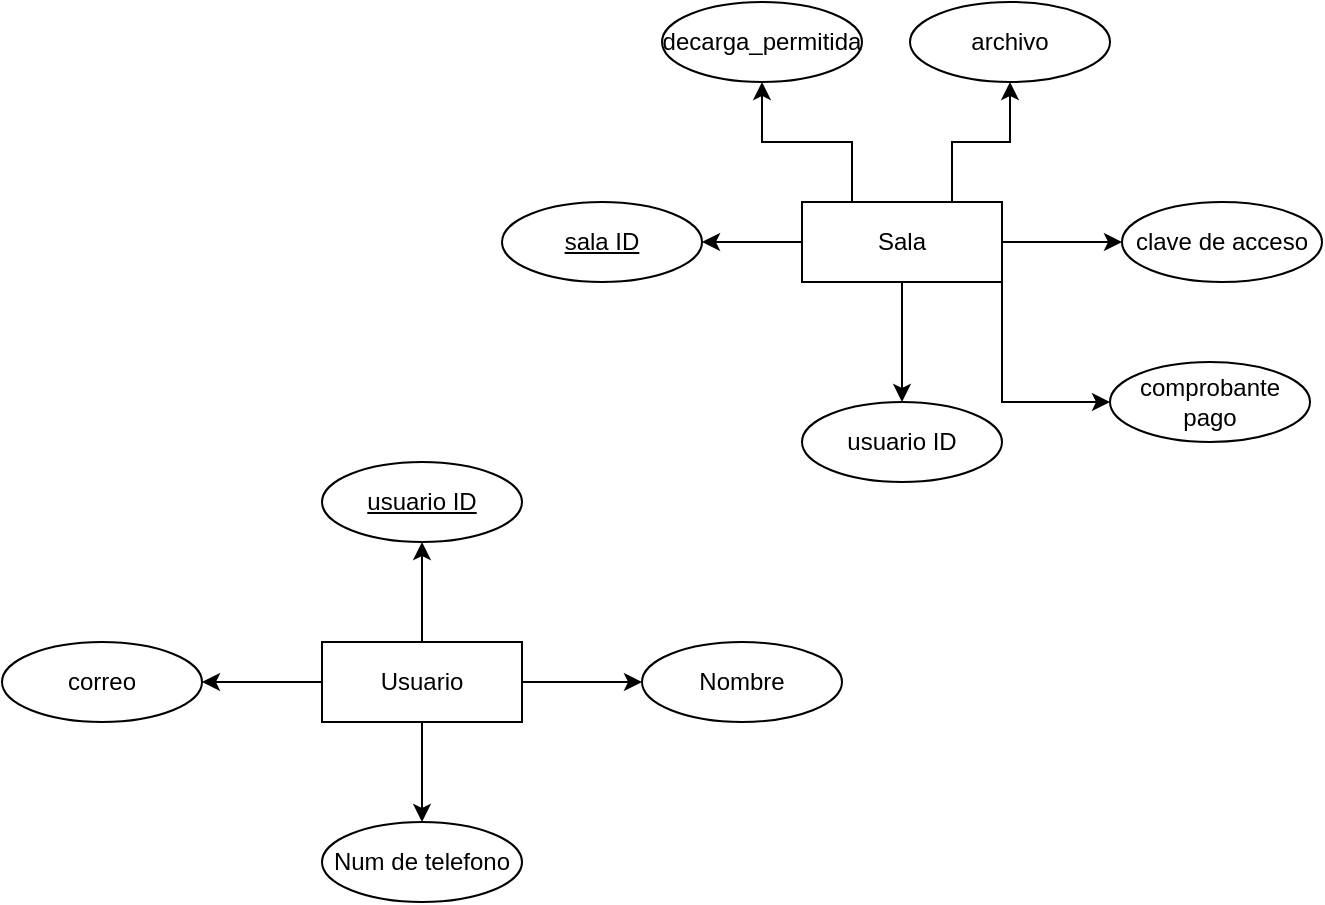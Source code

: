 <mxfile version="23.1.8" type="github">
  <diagram name="Página-1" id="bhvhz-DQcpxt4AfP02av">
    <mxGraphModel dx="1699" dy="447" grid="1" gridSize="10" guides="1" tooltips="1" connect="1" arrows="1" fold="1" page="1" pageScale="1" pageWidth="827" pageHeight="1169" math="0" shadow="0">
      <root>
        <mxCell id="0" />
        <mxCell id="1" parent="0" />
        <mxCell id="-wgwqUzrmiWu70D6c5Yp-5" style="edgeStyle=orthogonalEdgeStyle;rounded=0;orthogonalLoop=1;jettySize=auto;html=1;exitX=0.25;exitY=0;exitDx=0;exitDy=0;" parent="1" source="-wgwqUzrmiWu70D6c5Yp-3" target="-wgwqUzrmiWu70D6c5Yp-4" edge="1">
          <mxGeometry relative="1" as="geometry" />
        </mxCell>
        <mxCell id="-wgwqUzrmiWu70D6c5Yp-9" style="edgeStyle=orthogonalEdgeStyle;rounded=0;orthogonalLoop=1;jettySize=auto;html=1;entryX=0.5;entryY=1;entryDx=0;entryDy=0;exitX=0.75;exitY=0;exitDx=0;exitDy=0;" parent="1" source="-wgwqUzrmiWu70D6c5Yp-3" target="-wgwqUzrmiWu70D6c5Yp-8" edge="1">
          <mxGeometry relative="1" as="geometry" />
        </mxCell>
        <mxCell id="-wgwqUzrmiWu70D6c5Yp-11" style="edgeStyle=orthogonalEdgeStyle;rounded=0;orthogonalLoop=1;jettySize=auto;html=1;entryX=1;entryY=0.5;entryDx=0;entryDy=0;" parent="1" source="-wgwqUzrmiWu70D6c5Yp-3" target="-wgwqUzrmiWu70D6c5Yp-10" edge="1">
          <mxGeometry relative="1" as="geometry" />
        </mxCell>
        <mxCell id="-wgwqUzrmiWu70D6c5Yp-13" style="edgeStyle=orthogonalEdgeStyle;rounded=0;orthogonalLoop=1;jettySize=auto;html=1;" parent="1" source="-wgwqUzrmiWu70D6c5Yp-3" target="-wgwqUzrmiWu70D6c5Yp-12" edge="1">
          <mxGeometry relative="1" as="geometry" />
        </mxCell>
        <mxCell id="-wgwqUzrmiWu70D6c5Yp-22" style="edgeStyle=orthogonalEdgeStyle;rounded=0;orthogonalLoop=1;jettySize=auto;html=1;" parent="1" source="-wgwqUzrmiWu70D6c5Yp-3" target="-wgwqUzrmiWu70D6c5Yp-21" edge="1">
          <mxGeometry relative="1" as="geometry" />
        </mxCell>
        <mxCell id="-wgwqUzrmiWu70D6c5Yp-24" style="edgeStyle=orthogonalEdgeStyle;rounded=0;orthogonalLoop=1;jettySize=auto;html=1;entryX=0;entryY=0.5;entryDx=0;entryDy=0;exitX=1;exitY=1;exitDx=0;exitDy=0;" parent="1" source="-wgwqUzrmiWu70D6c5Yp-3" target="-wgwqUzrmiWu70D6c5Yp-23" edge="1">
          <mxGeometry relative="1" as="geometry" />
        </mxCell>
        <mxCell id="-wgwqUzrmiWu70D6c5Yp-3" value="Sala" style="whiteSpace=wrap;html=1;align=center;" parent="1" vertex="1">
          <mxGeometry x="360" y="220" width="100" height="40" as="geometry" />
        </mxCell>
        <mxCell id="-wgwqUzrmiWu70D6c5Yp-4" value="decarga_permitida" style="ellipse;whiteSpace=wrap;html=1;align=center;" parent="1" vertex="1">
          <mxGeometry x="290" y="120" width="100" height="40" as="geometry" />
        </mxCell>
        <mxCell id="-wgwqUzrmiWu70D6c5Yp-8" value="archivo" style="ellipse;whiteSpace=wrap;html=1;align=center;" parent="1" vertex="1">
          <mxGeometry x="414" y="120" width="100" height="40" as="geometry" />
        </mxCell>
        <mxCell id="-wgwqUzrmiWu70D6c5Yp-10" value="sala ID" style="ellipse;whiteSpace=wrap;html=1;align=center;fontStyle=4;" parent="1" vertex="1">
          <mxGeometry x="210" y="220" width="100" height="40" as="geometry" />
        </mxCell>
        <mxCell id="-wgwqUzrmiWu70D6c5Yp-12" value="clave de acceso" style="ellipse;whiteSpace=wrap;html=1;align=center;" parent="1" vertex="1">
          <mxGeometry x="520" y="220" width="100" height="40" as="geometry" />
        </mxCell>
        <mxCell id="-wgwqUzrmiWu70D6c5Yp-16" style="edgeStyle=orthogonalEdgeStyle;rounded=0;orthogonalLoop=1;jettySize=auto;html=1;" parent="1" source="-wgwqUzrmiWu70D6c5Yp-14" target="-wgwqUzrmiWu70D6c5Yp-15" edge="1">
          <mxGeometry relative="1" as="geometry" />
        </mxCell>
        <mxCell id="-wgwqUzrmiWu70D6c5Yp-18" style="edgeStyle=orthogonalEdgeStyle;rounded=0;orthogonalLoop=1;jettySize=auto;html=1;" parent="1" source="-wgwqUzrmiWu70D6c5Yp-14" target="-wgwqUzrmiWu70D6c5Yp-17" edge="1">
          <mxGeometry relative="1" as="geometry" />
        </mxCell>
        <mxCell id="-wgwqUzrmiWu70D6c5Yp-20" style="edgeStyle=orthogonalEdgeStyle;rounded=0;orthogonalLoop=1;jettySize=auto;html=1;entryX=1;entryY=0.5;entryDx=0;entryDy=0;" parent="1" source="-wgwqUzrmiWu70D6c5Yp-14" target="-wgwqUzrmiWu70D6c5Yp-19" edge="1">
          <mxGeometry relative="1" as="geometry" />
        </mxCell>
        <mxCell id="EEo_tb-CT-aGaO0MH-xm-2" style="edgeStyle=orthogonalEdgeStyle;rounded=0;orthogonalLoop=1;jettySize=auto;html=1;" edge="1" parent="1" source="-wgwqUzrmiWu70D6c5Yp-14" target="EEo_tb-CT-aGaO0MH-xm-1">
          <mxGeometry relative="1" as="geometry" />
        </mxCell>
        <mxCell id="-wgwqUzrmiWu70D6c5Yp-14" value="Usuario" style="whiteSpace=wrap;html=1;align=center;" parent="1" vertex="1">
          <mxGeometry x="120" y="440" width="100" height="40" as="geometry" />
        </mxCell>
        <mxCell id="-wgwqUzrmiWu70D6c5Yp-15" value="Nombre" style="ellipse;whiteSpace=wrap;html=1;align=center;" parent="1" vertex="1">
          <mxGeometry x="280" y="440" width="100" height="40" as="geometry" />
        </mxCell>
        <mxCell id="-wgwqUzrmiWu70D6c5Yp-17" value="Num de telefono" style="ellipse;whiteSpace=wrap;html=1;align=center;" parent="1" vertex="1">
          <mxGeometry x="120" y="530" width="100" height="40" as="geometry" />
        </mxCell>
        <mxCell id="-wgwqUzrmiWu70D6c5Yp-19" value="correo" style="ellipse;whiteSpace=wrap;html=1;align=center;" parent="1" vertex="1">
          <mxGeometry x="-40" y="440" width="100" height="40" as="geometry" />
        </mxCell>
        <mxCell id="-wgwqUzrmiWu70D6c5Yp-21" value="usuario ID" style="ellipse;whiteSpace=wrap;html=1;align=center;" parent="1" vertex="1">
          <mxGeometry x="360" y="320" width="100" height="40" as="geometry" />
        </mxCell>
        <mxCell id="-wgwqUzrmiWu70D6c5Yp-23" value="comprobante pago" style="ellipse;whiteSpace=wrap;html=1;align=center;" parent="1" vertex="1">
          <mxGeometry x="514" y="300" width="100" height="40" as="geometry" />
        </mxCell>
        <mxCell id="EEo_tb-CT-aGaO0MH-xm-1" value="usuario ID" style="ellipse;whiteSpace=wrap;html=1;align=center;fontStyle=4;" vertex="1" parent="1">
          <mxGeometry x="120" y="350" width="100" height="40" as="geometry" />
        </mxCell>
      </root>
    </mxGraphModel>
  </diagram>
</mxfile>
